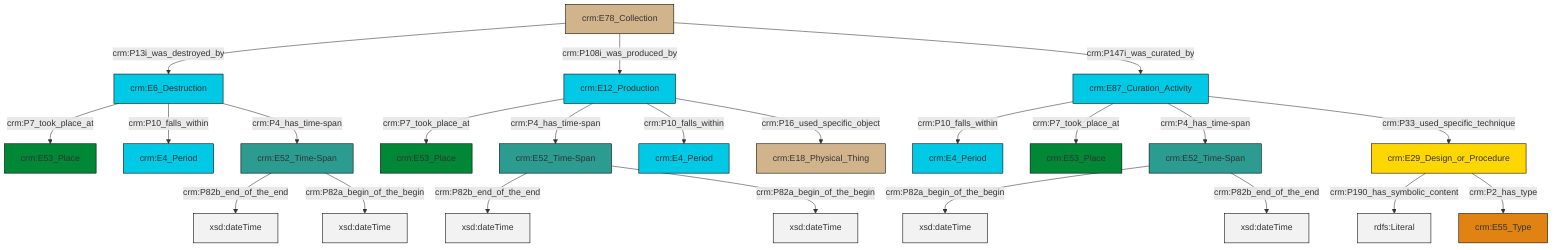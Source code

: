 graph TD
classDef Literal fill:#f2f2f2,stroke:#000000;
classDef CRM_Entity fill:#FFFFFF,stroke:#000000;
classDef Temporal_Entity fill:#00C9E6, stroke:#000000;
classDef Type fill:#E18312, stroke:#000000;
classDef Time-Span fill:#2C9C91, stroke:#000000;
classDef Appellation fill:#FFEB7F, stroke:#000000;
classDef Place fill:#008836, stroke:#000000;
classDef Persistent_Item fill:#B266B2, stroke:#000000;
classDef Conceptual_Object fill:#FFD700, stroke:#000000;
classDef Physical_Thing fill:#D2B48C, stroke:#000000;
classDef Actor fill:#f58aad, stroke:#000000;
classDef PC_Classes fill:#4ce600, stroke:#000000;
classDef Multi fill:#cccccc,stroke:#000000;

2["crm:E87_Curation_Activity"]:::Temporal_Entity -->|crm:P10_falls_within| 3["crm:E4_Period"]:::Temporal_Entity
6["crm:E78_Collection"]:::Physical_Thing -->|crm:P13i_was_destroyed_by| 7["crm:E6_Destruction"]:::Temporal_Entity
2["crm:E87_Curation_Activity"]:::Temporal_Entity -->|crm:P7_took_place_at| 4["crm:E53_Place"]:::Place
14["crm:E12_Production"]:::Temporal_Entity -->|crm:P7_took_place_at| 15["crm:E53_Place"]:::Place
10["crm:E52_Time-Span"]:::Time-Span -->|crm:P82b_end_of_the_end| 17[xsd:dateTime]:::Literal
6["crm:E78_Collection"]:::Physical_Thing -->|crm:P108i_was_produced_by| 14["crm:E12_Production"]:::Temporal_Entity
21["crm:E52_Time-Span"]:::Time-Span -->|crm:P82b_end_of_the_end| 22[xsd:dateTime]:::Literal
7["crm:E6_Destruction"]:::Temporal_Entity -->|crm:P7_took_place_at| 23["crm:E53_Place"]:::Place
25["crm:E52_Time-Span"]:::Time-Span -->|crm:P82a_begin_of_the_begin| 26[xsd:dateTime]:::Literal
7["crm:E6_Destruction"]:::Temporal_Entity -->|crm:P10_falls_within| 27["crm:E4_Period"]:::Temporal_Entity
14["crm:E12_Production"]:::Temporal_Entity -->|crm:P4_has_time-span| 10["crm:E52_Time-Span"]:::Time-Span
10["crm:E52_Time-Span"]:::Time-Span -->|crm:P82a_begin_of_the_begin| 31[xsd:dateTime]:::Literal
2["crm:E87_Curation_Activity"]:::Temporal_Entity -->|crm:P4_has_time-span| 25["crm:E52_Time-Span"]:::Time-Span
7["crm:E6_Destruction"]:::Temporal_Entity -->|crm:P4_has_time-span| 21["crm:E52_Time-Span"]:::Time-Span
25["crm:E52_Time-Span"]:::Time-Span -->|crm:P82b_end_of_the_end| 36[xsd:dateTime]:::Literal
14["crm:E12_Production"]:::Temporal_Entity -->|crm:P10_falls_within| 19["crm:E4_Period"]:::Temporal_Entity
6["crm:E78_Collection"]:::Physical_Thing -->|crm:P147i_was_curated_by| 2["crm:E87_Curation_Activity"]:::Temporal_Entity
14["crm:E12_Production"]:::Temporal_Entity -->|crm:P16_used_specific_object| 8["crm:E18_Physical_Thing"]:::Physical_Thing
2["crm:E87_Curation_Activity"]:::Temporal_Entity -->|crm:P33_used_specific_technique| 0["crm:E29_Design_or_Procedure"]:::Conceptual_Object
0["crm:E29_Design_or_Procedure"]:::Conceptual_Object -->|crm:P190_has_symbolic_content| 37[rdfs:Literal]:::Literal
0["crm:E29_Design_or_Procedure"]:::Conceptual_Object -->|crm:P2_has_type| 12["crm:E55_Type"]:::Type
21["crm:E52_Time-Span"]:::Time-Span -->|crm:P82a_begin_of_the_begin| 38[xsd:dateTime]:::Literal
